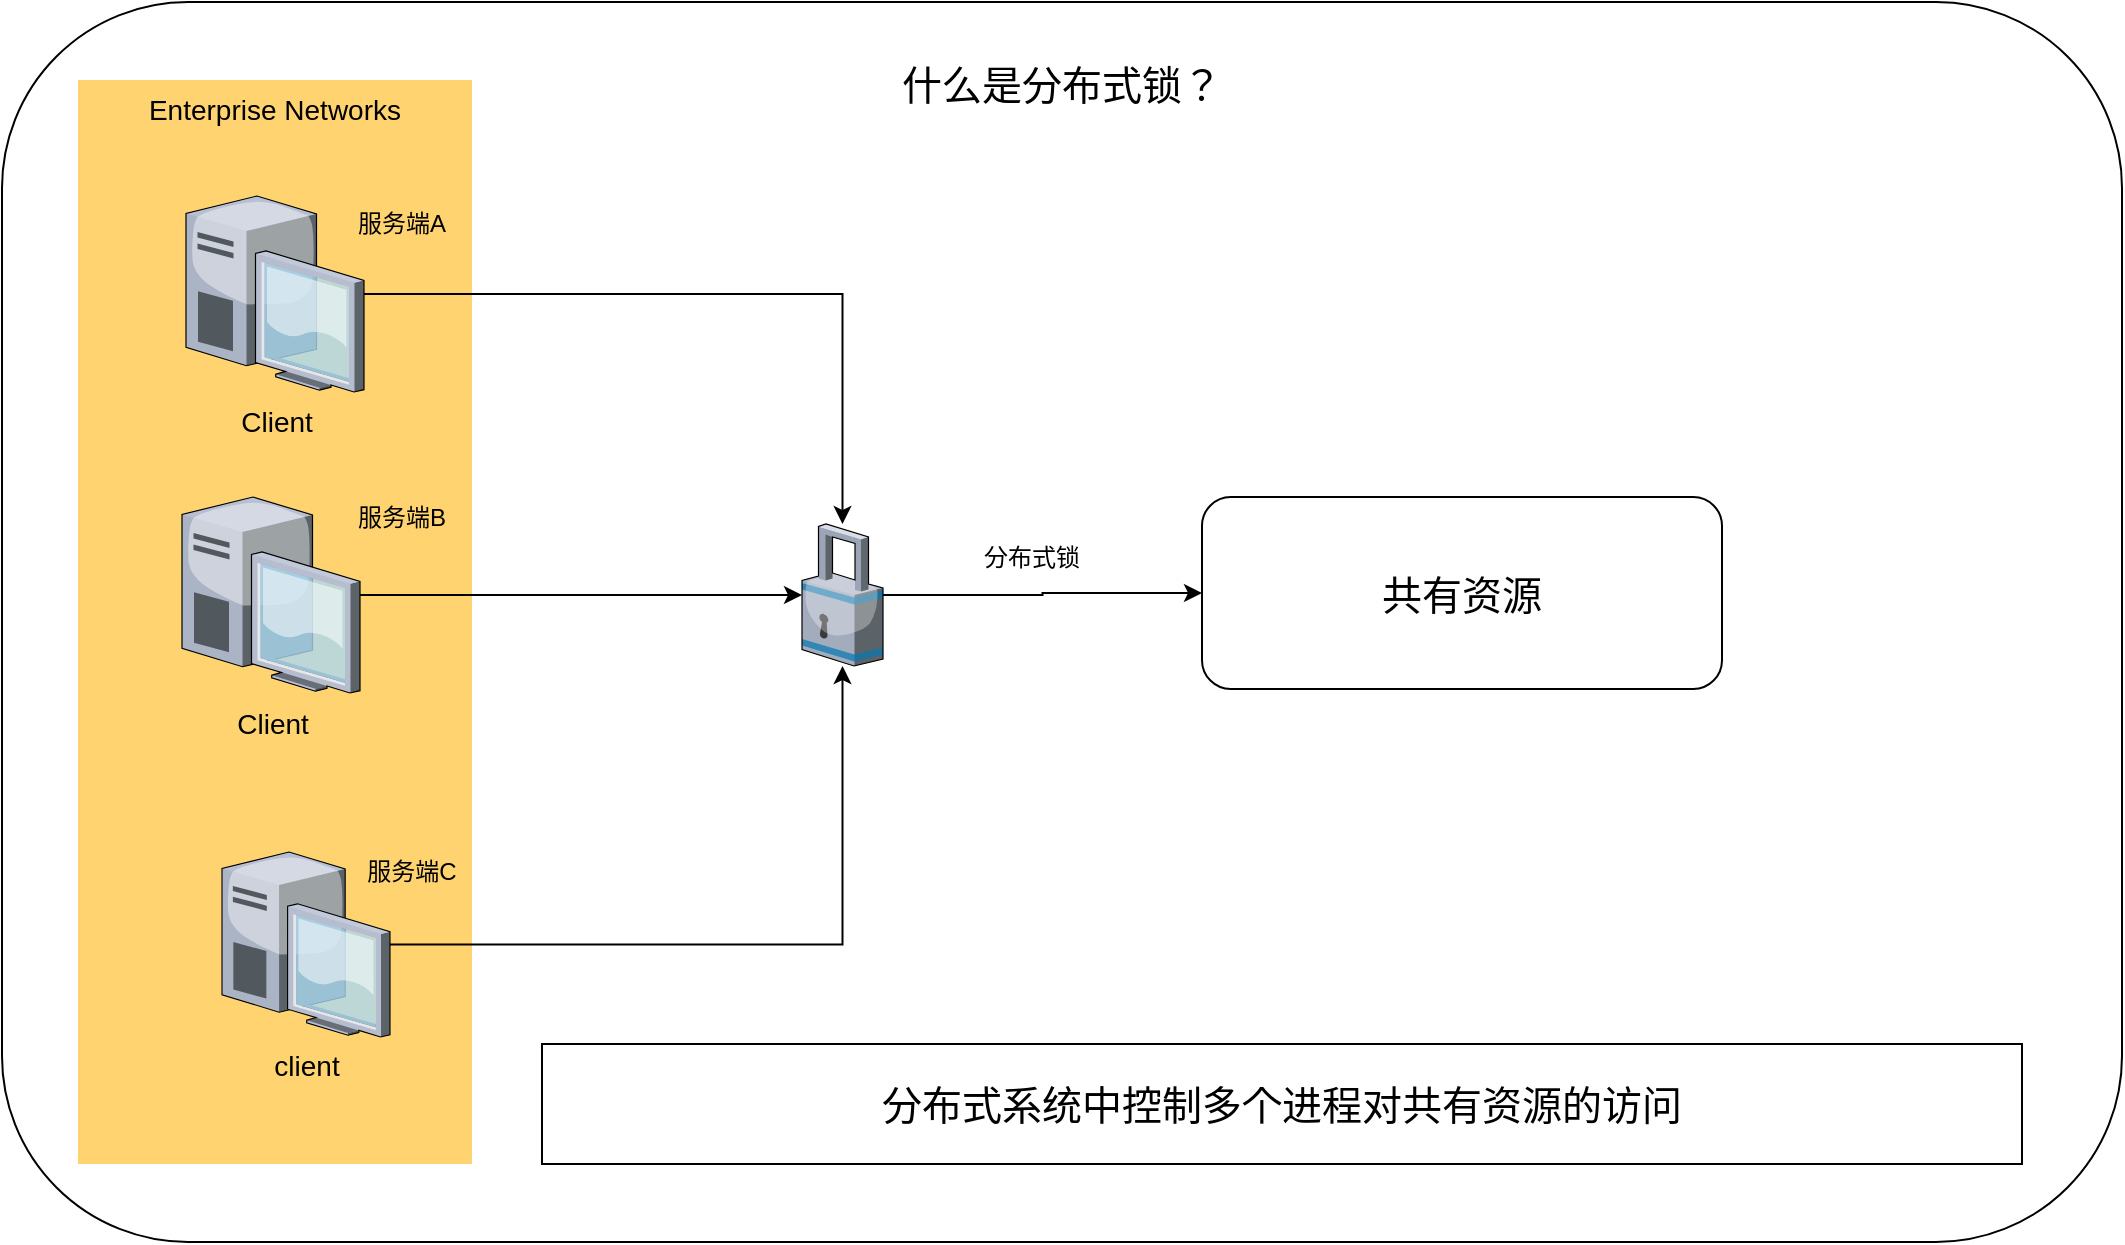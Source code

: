 <mxfile version="14.5.1" type="device"><diagram name="Page-1" id="e3a06f82-3646-2815-327d-82caf3d4e204"><mxGraphModel dx="1673" dy="958" grid="1" gridSize="10" guides="1" tooltips="1" connect="1" arrows="1" fold="1" page="1" pageScale="1.5" pageWidth="1169" pageHeight="826" background="none" math="0" shadow="0"><root><mxCell id="0" style=";html=1;"/><mxCell id="1" style=";html=1;" parent="0"/><mxCell id="9aYVB-U-aO_U9G-BFYG2-18" value="" style="rounded=1;whiteSpace=wrap;html=1;" vertex="1" parent="1"><mxGeometry x="270" y="59" width="1060" height="620" as="geometry"/></mxCell><mxCell id="6a7d8f32e03d9370-57" value="Enterprise Networks" style="whiteSpace=wrap;html=1;fillColor=#FFD470;gradientColor=none;fontSize=14;strokeColor=none;verticalAlign=top;" parent="1" vertex="1"><mxGeometry x="308" y="98" width="197" height="542" as="geometry"/></mxCell><mxCell id="9aYVB-U-aO_U9G-BFYG2-4" style="edgeStyle=orthogonalEdgeStyle;rounded=0;orthogonalLoop=1;jettySize=auto;html=1;" edge="1" parent="1" source="6a7d8f32e03d9370-3" target="9aYVB-U-aO_U9G-BFYG2-1"><mxGeometry relative="1" as="geometry"/></mxCell><mxCell id="6a7d8f32e03d9370-3" value="client" style="verticalLabelPosition=bottom;aspect=fixed;html=1;verticalAlign=top;strokeColor=none;shape=mxgraph.citrix.desktop;fillColor=#66B2FF;gradientColor=#0066CC;fontSize=14;" parent="1" vertex="1"><mxGeometry x="380" y="484" width="84" height="92.49" as="geometry"/></mxCell><mxCell id="9aYVB-U-aO_U9G-BFYG2-3" style="edgeStyle=orthogonalEdgeStyle;rounded=0;orthogonalLoop=1;jettySize=auto;html=1;" edge="1" parent="1" source="6a7d8f32e03d9370-4" target="9aYVB-U-aO_U9G-BFYG2-1"><mxGeometry relative="1" as="geometry"/></mxCell><mxCell id="6a7d8f32e03d9370-4" value="Client" style="verticalLabelPosition=bottom;aspect=fixed;html=1;verticalAlign=top;strokeColor=none;shape=mxgraph.citrix.desktop;fillColor=#66B2FF;gradientColor=#0066CC;fontSize=14;" parent="1" vertex="1"><mxGeometry x="360.0" y="306.5" width="89" height="98" as="geometry"/></mxCell><mxCell id="9aYVB-U-aO_U9G-BFYG2-2" style="edgeStyle=orthogonalEdgeStyle;rounded=0;orthogonalLoop=1;jettySize=auto;html=1;" edge="1" parent="1" source="6a7d8f32e03d9370-5" target="9aYVB-U-aO_U9G-BFYG2-1"><mxGeometry relative="1" as="geometry"/></mxCell><mxCell id="6a7d8f32e03d9370-5" value="Client" style="verticalLabelPosition=bottom;aspect=fixed;html=1;verticalAlign=top;strokeColor=none;shape=mxgraph.citrix.desktop;fillColor=#66B2FF;gradientColor=#0066CC;fontSize=14;" parent="1" vertex="1"><mxGeometry x="362.0" y="156.0" width="89" height="98" as="geometry"/></mxCell><mxCell id="9aYVB-U-aO_U9G-BFYG2-13" style="edgeStyle=orthogonalEdgeStyle;rounded=0;orthogonalLoop=1;jettySize=auto;html=1;entryX=0;entryY=0.5;entryDx=0;entryDy=0;" edge="1" parent="1" source="9aYVB-U-aO_U9G-BFYG2-1" target="9aYVB-U-aO_U9G-BFYG2-12"><mxGeometry relative="1" as="geometry"/></mxCell><mxCell id="9aYVB-U-aO_U9G-BFYG2-1" value="" style="verticalLabelPosition=bottom;aspect=fixed;html=1;verticalAlign=top;strokeColor=none;align=center;outlineConnect=0;shape=mxgraph.citrix.security;" vertex="1" parent="1"><mxGeometry x="670" y="320" width="40.5" height="71" as="geometry"/></mxCell><mxCell id="9aYVB-U-aO_U9G-BFYG2-8" value="服务端A" style="text;html=1;strokeColor=none;fillColor=none;align=center;verticalAlign=middle;whiteSpace=wrap;rounded=0;" vertex="1" parent="1"><mxGeometry x="440" y="160" width="60" height="20" as="geometry"/></mxCell><mxCell id="9aYVB-U-aO_U9G-BFYG2-9" value="服务端B" style="text;html=1;strokeColor=none;fillColor=none;align=center;verticalAlign=middle;whiteSpace=wrap;rounded=0;" vertex="1" parent="1"><mxGeometry x="440" y="306.5" width="60" height="20" as="geometry"/></mxCell><mxCell id="9aYVB-U-aO_U9G-BFYG2-10" value="服务端C" style="text;html=1;strokeColor=none;fillColor=none;align=center;verticalAlign=middle;whiteSpace=wrap;rounded=0;" vertex="1" parent="1"><mxGeometry x="445" y="484" width="60" height="20" as="geometry"/></mxCell><mxCell id="9aYVB-U-aO_U9G-BFYG2-12" value="&lt;font style=&quot;font-size: 20px&quot;&gt;共有资源&lt;/font&gt;" style="rounded=1;whiteSpace=wrap;html=1;" vertex="1" parent="1"><mxGeometry x="870" y="306.5" width="260" height="96" as="geometry"/></mxCell><mxCell id="9aYVB-U-aO_U9G-BFYG2-14" value="分布式锁" style="text;html=1;strokeColor=none;fillColor=none;align=center;verticalAlign=middle;whiteSpace=wrap;rounded=0;" vertex="1" parent="1"><mxGeometry x="730" y="327" width="110" height="20" as="geometry"/></mxCell><mxCell id="9aYVB-U-aO_U9G-BFYG2-15" value="&lt;font style=&quot;font-size: 20px&quot;&gt;分布式系统中控制多个进程对共有资源的访问&lt;/font&gt;" style="rounded=0;whiteSpace=wrap;html=1;" vertex="1" parent="1"><mxGeometry x="540" y="580" width="740" height="60" as="geometry"/></mxCell><mxCell id="9aYVB-U-aO_U9G-BFYG2-19" value="&lt;font style=&quot;font-size: 20px&quot;&gt;什么是分布式锁？&lt;/font&gt;" style="text;html=1;strokeColor=none;fillColor=none;align=center;verticalAlign=middle;whiteSpace=wrap;rounded=0;" vertex="1" parent="1"><mxGeometry x="685.25" y="80" width="229.5" height="40" as="geometry"/></mxCell></root></mxGraphModel></diagram></mxfile>